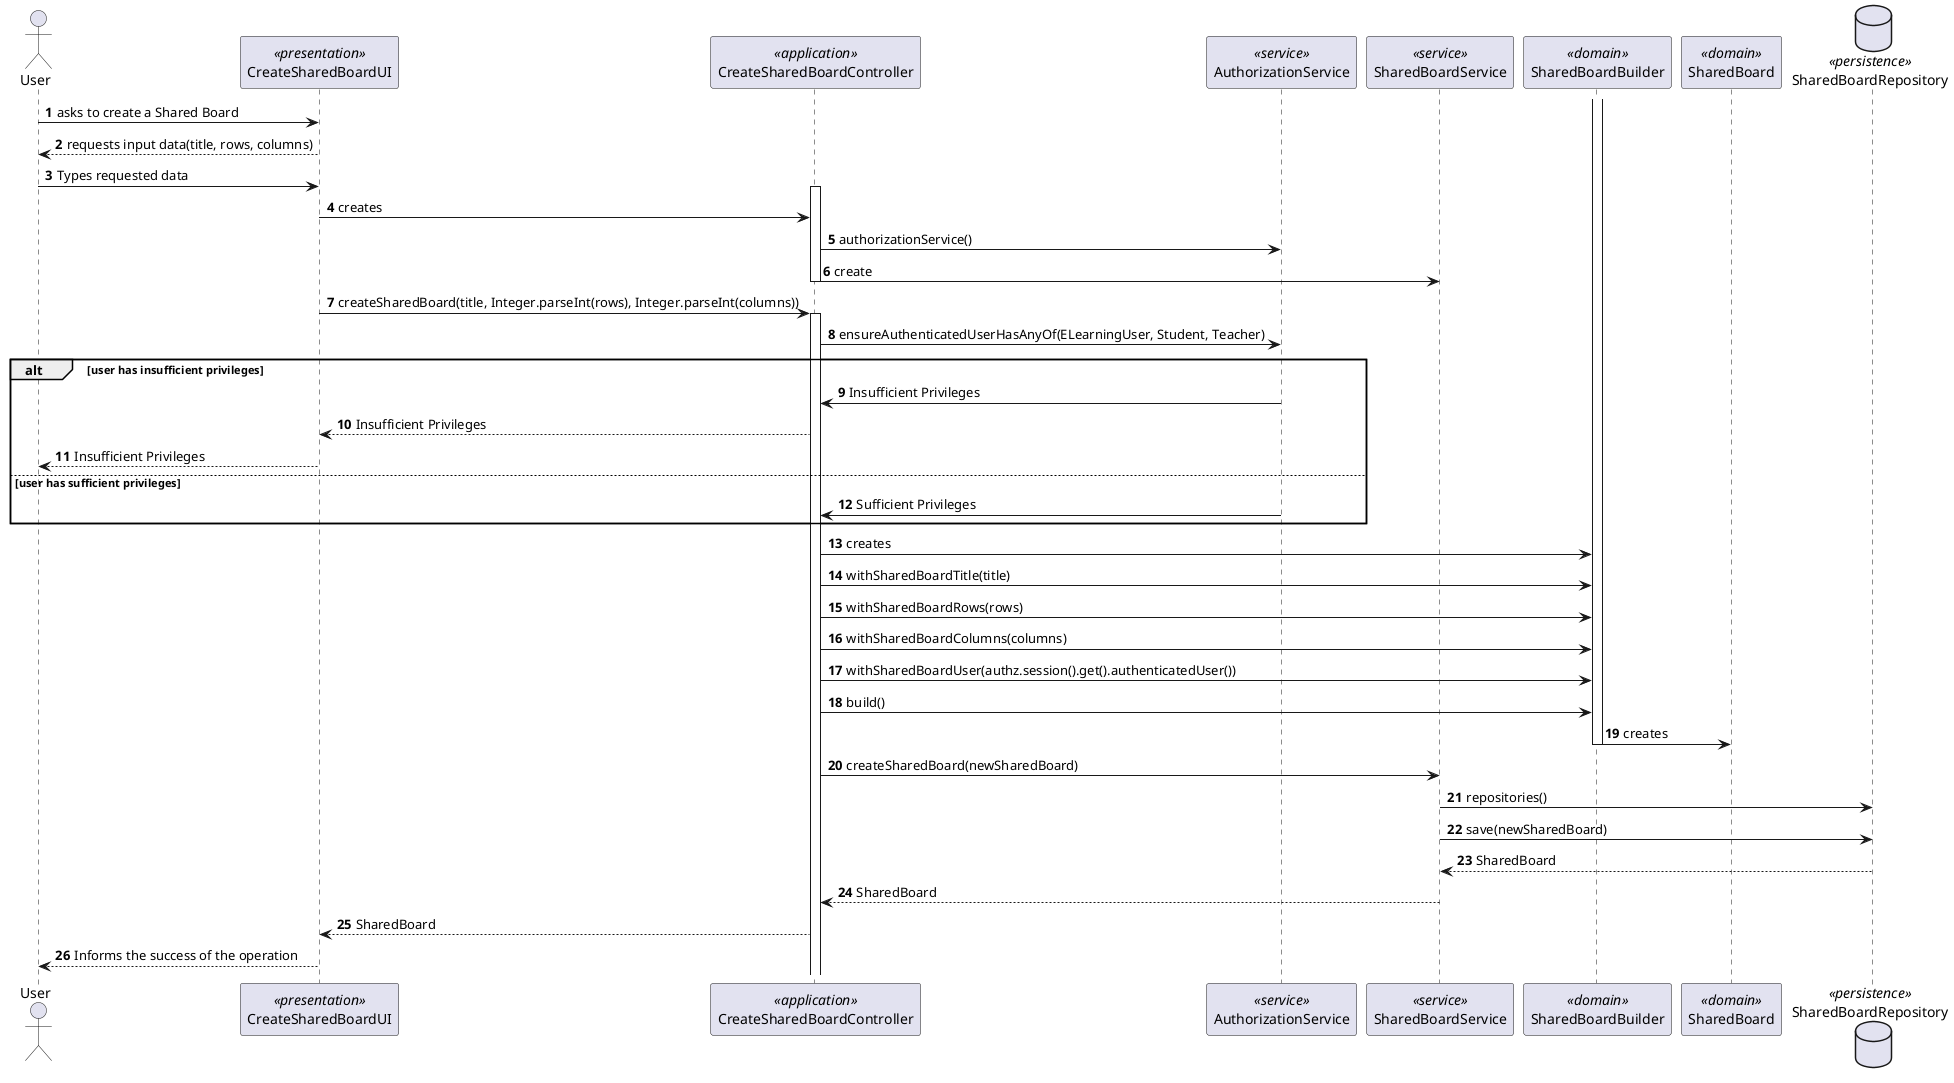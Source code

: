 @startuml
'https://plantuml.com/sequence-diagram
autonumber

actor User as user

participant CreateSharedBoardUI as ui <<presentation>>
participant CreateSharedBoardController as ctrl <<application>>
participant AuthorizationService as authz <<service>>
participant SharedBoardService as service <<service>>
participant SharedBoardBuilder as builder <<domain>>
participant SharedBoard as domain <<domain>>

database SharedBoardRepository as repo <<persistence>>

user->ui: asks to create a Shared Board
ui-->user: requests input data(title, rows, columns)
user->ui: Types requested data
activate ctrl
ui->ctrl: creates
ctrl->authz: authorizationService()
ctrl->service: create
deactivate ctrl

ui->ctrl: createSharedBoard(title, Integer.parseInt(rows), Integer.parseInt(columns))

activate ctrl
ctrl -> authz:ensureAuthenticatedUserHasAnyOf(ELearningUser, Student, Teacher)

alt user has insufficient privileges
    authz -> ctrl : Insufficient Privileges
    ctrl --> ui : Insufficient Privileges
    ui --> user : Insufficient Privileges
else user has sufficient privileges
    authz -> ctrl : Sufficient Privileges
end

activate builder
ctrl->builder: creates
ctrl->builder: withSharedBoardTitle(title)
ctrl->builder: withSharedBoardRows(rows)
ctrl->builder: withSharedBoardColumns(columns)
ctrl->builder:withSharedBoardUser(authz.session().get().authenticatedUser())
ctrl->builder: build()
builder->domain: creates
deactivate builder
ctrl->service: createSharedBoard(newSharedBoard)
service->repo: repositories()
service->repo: save(newSharedBoard)
repo-->service: SharedBoard
service-->ctrl:SharedBoard
ctrl-->ui:SharedBoard
ui-->user: Informs the success of the operation

@enduml